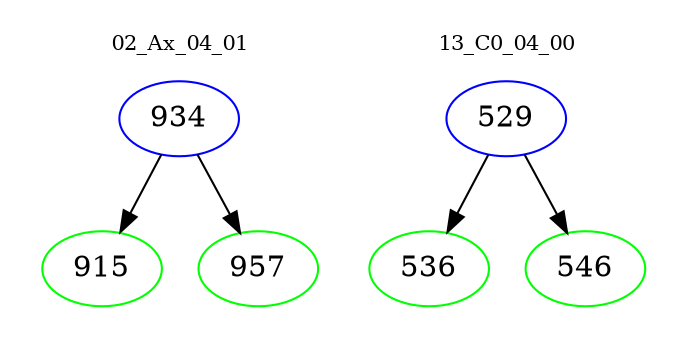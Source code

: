 digraph{
subgraph cluster_0 {
color = white
label = "02_Ax_04_01";
fontsize=10;
T0_934 [label="934", color="blue"]
T0_934 -> T0_915 [color="black"]
T0_915 [label="915", color="green"]
T0_934 -> T0_957 [color="black"]
T0_957 [label="957", color="green"]
}
subgraph cluster_1 {
color = white
label = "13_C0_04_00";
fontsize=10;
T1_529 [label="529", color="blue"]
T1_529 -> T1_536 [color="black"]
T1_536 [label="536", color="green"]
T1_529 -> T1_546 [color="black"]
T1_546 [label="546", color="green"]
}
}
